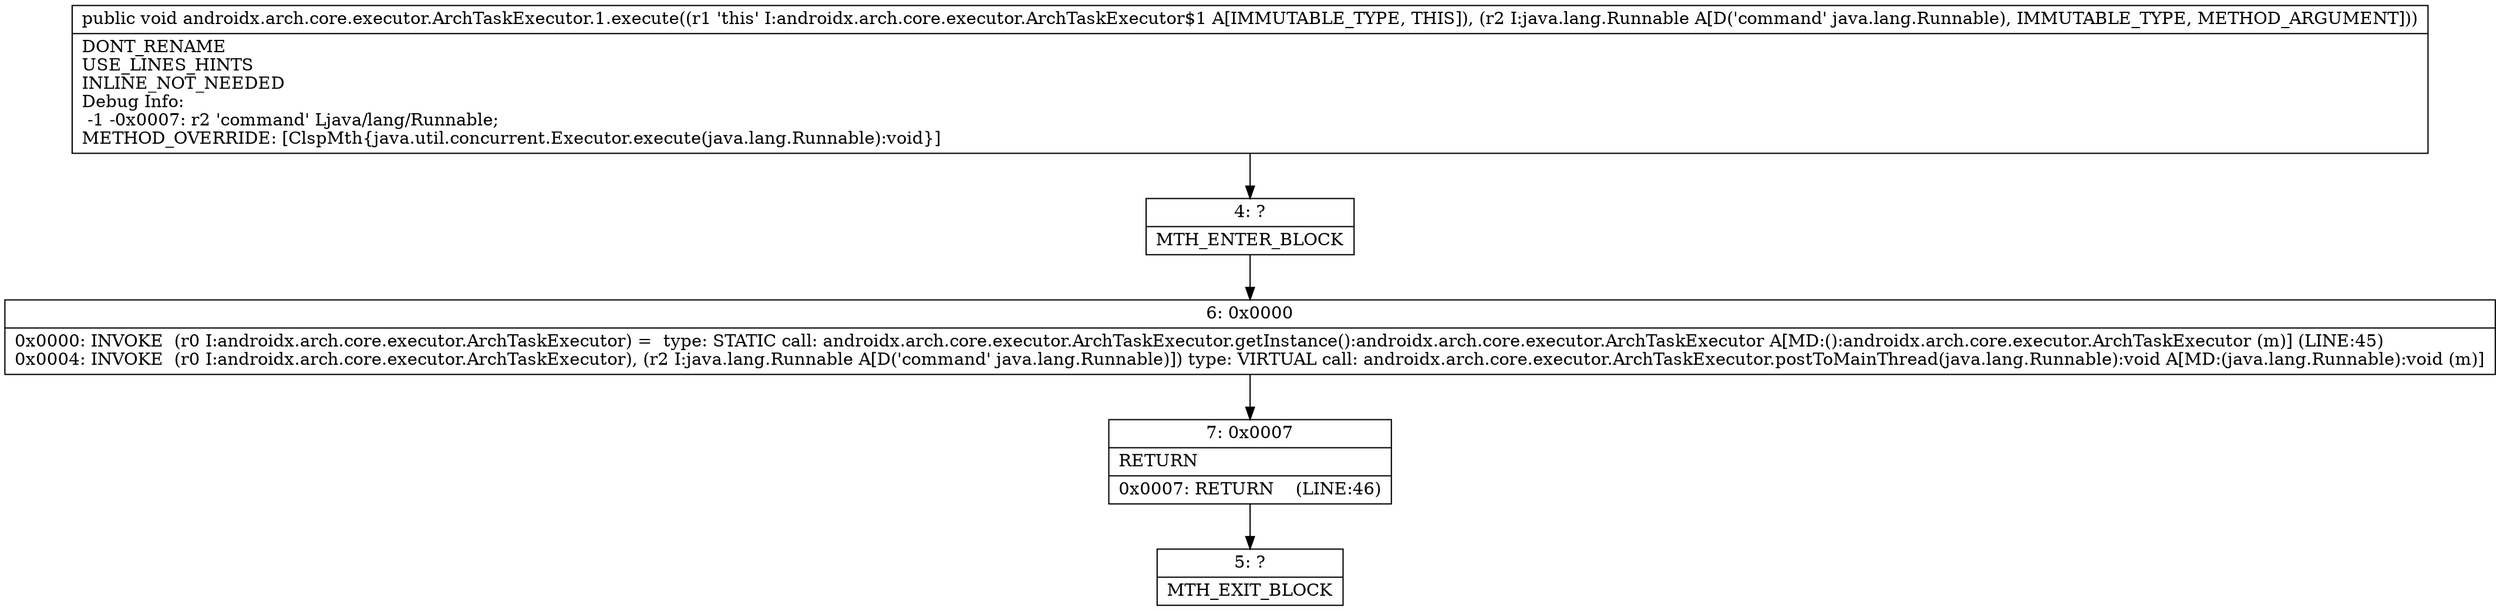 digraph "CFG forandroidx.arch.core.executor.ArchTaskExecutor.1.execute(Ljava\/lang\/Runnable;)V" {
Node_4 [shape=record,label="{4\:\ ?|MTH_ENTER_BLOCK\l}"];
Node_6 [shape=record,label="{6\:\ 0x0000|0x0000: INVOKE  (r0 I:androidx.arch.core.executor.ArchTaskExecutor) =  type: STATIC call: androidx.arch.core.executor.ArchTaskExecutor.getInstance():androidx.arch.core.executor.ArchTaskExecutor A[MD:():androidx.arch.core.executor.ArchTaskExecutor (m)] (LINE:45)\l0x0004: INVOKE  (r0 I:androidx.arch.core.executor.ArchTaskExecutor), (r2 I:java.lang.Runnable A[D('command' java.lang.Runnable)]) type: VIRTUAL call: androidx.arch.core.executor.ArchTaskExecutor.postToMainThread(java.lang.Runnable):void A[MD:(java.lang.Runnable):void (m)]\l}"];
Node_7 [shape=record,label="{7\:\ 0x0007|RETURN\l|0x0007: RETURN    (LINE:46)\l}"];
Node_5 [shape=record,label="{5\:\ ?|MTH_EXIT_BLOCK\l}"];
MethodNode[shape=record,label="{public void androidx.arch.core.executor.ArchTaskExecutor.1.execute((r1 'this' I:androidx.arch.core.executor.ArchTaskExecutor$1 A[IMMUTABLE_TYPE, THIS]), (r2 I:java.lang.Runnable A[D('command' java.lang.Runnable), IMMUTABLE_TYPE, METHOD_ARGUMENT]))  | DONT_RENAME\lUSE_LINES_HINTS\lINLINE_NOT_NEEDED\lDebug Info:\l  \-1 \-0x0007: r2 'command' Ljava\/lang\/Runnable;\lMETHOD_OVERRIDE: [ClspMth\{java.util.concurrent.Executor.execute(java.lang.Runnable):void\}]\l}"];
MethodNode -> Node_4;Node_4 -> Node_6;
Node_6 -> Node_7;
Node_7 -> Node_5;
}

